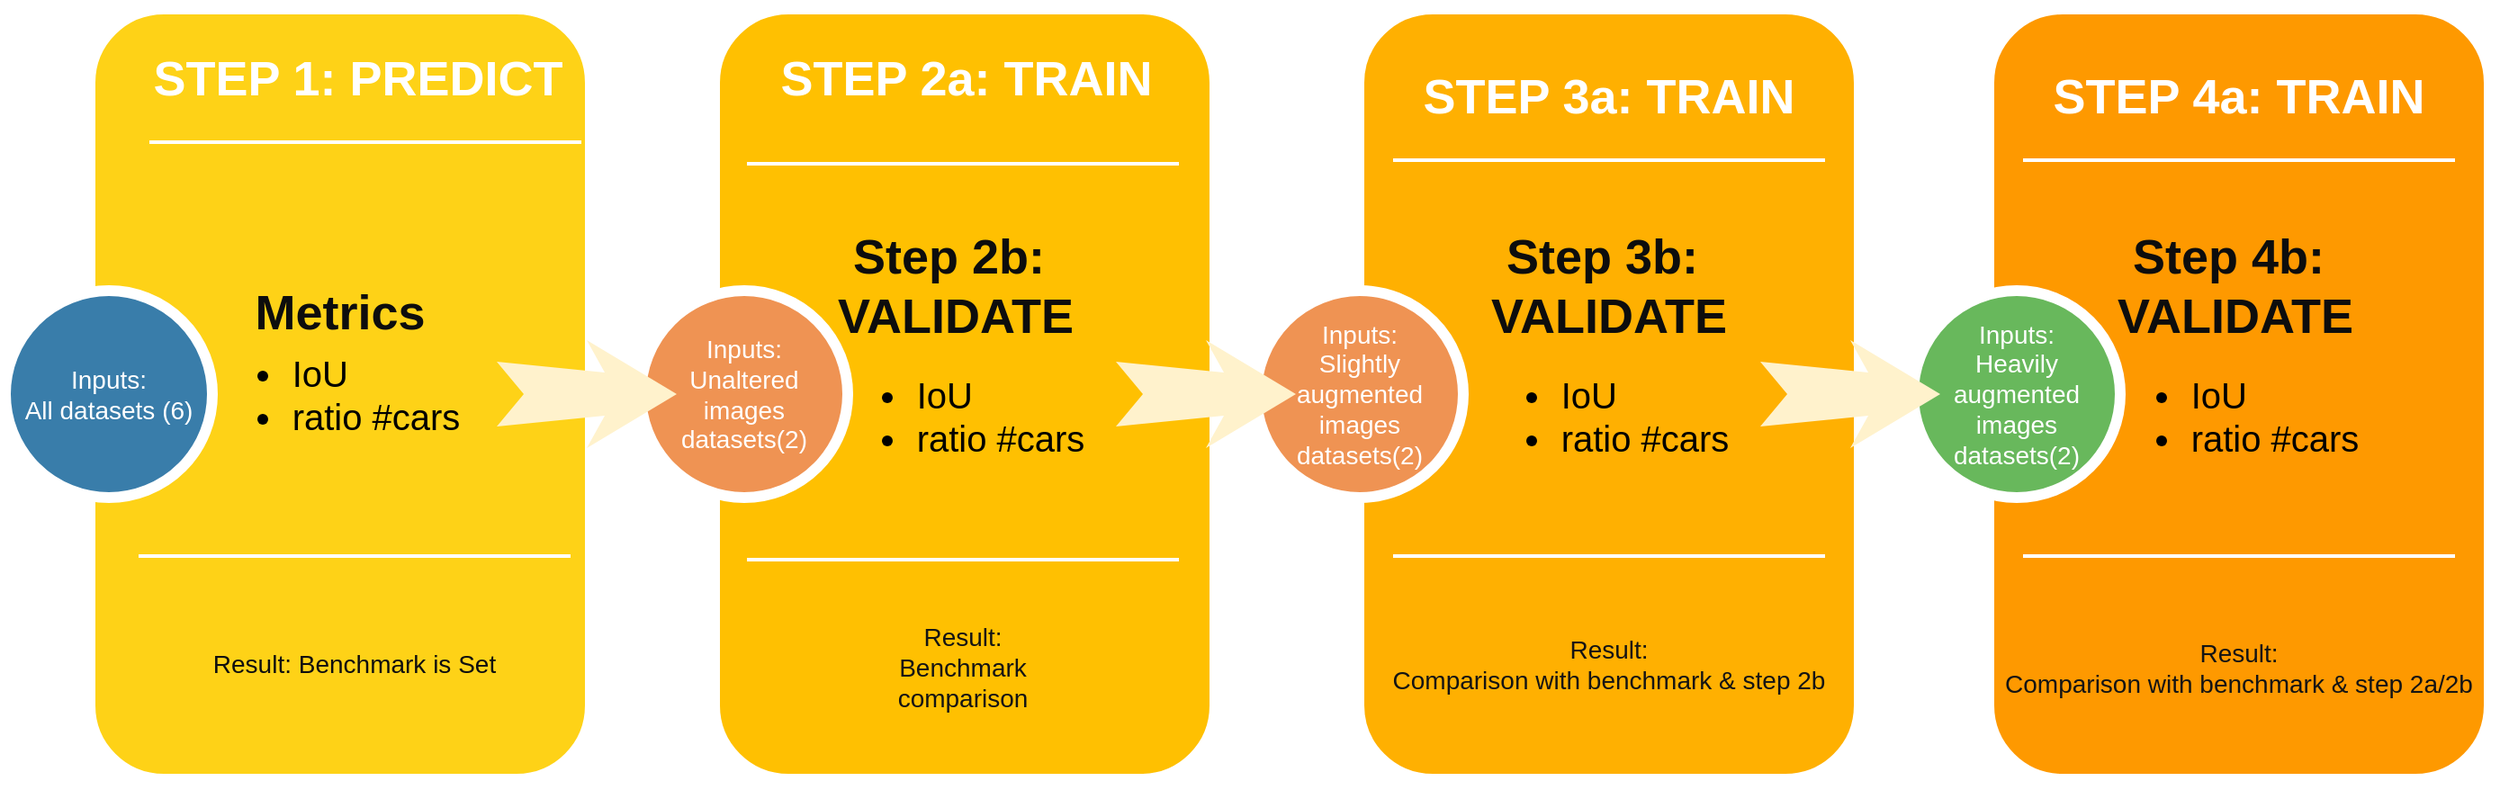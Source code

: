 <mxfile version="24.3.1" type="device">
  <diagram name="Page-1" id="12e1b939-464a-85fe-373e-61e167be1490">
    <mxGraphModel dx="2074" dy="1106" grid="1" gridSize="10" guides="1" tooltips="1" connect="1" arrows="1" fold="1" page="1" pageScale="1.5" pageWidth="1169" pageHeight="826" background="none" math="0" shadow="0">
      <root>
        <mxCell id="0" />
        <mxCell id="1" parent="0" />
        <mxCell id="60da8b9f42644d3a-2" value="&lt;div&gt;&lt;ul&gt;&lt;li&gt;&lt;div align=&quot;left&quot;&gt;IoU&lt;/div&gt;&lt;/li&gt;&lt;li&gt;ratio #cars&lt;/li&gt;&lt;/ul&gt;&lt;/div&gt;" style="whiteSpace=wrap;html=1;rounded=1;shadow=0;strokeWidth=8;fontSize=20;align=center;fillColor=#FED217;strokeColor=#FFFFFF;" parent="1" vertex="1">
          <mxGeometry x="217" y="90" width="280" height="430" as="geometry" />
        </mxCell>
        <mxCell id="60da8b9f42644d3a-7" value="" style="line;strokeWidth=2;html=1;rounded=0;shadow=0;fontSize=27;align=center;fillColor=none;strokeColor=#FFFFFF;" parent="1" vertex="1">
          <mxGeometry x="599" y="157" width="240" height="10" as="geometry" />
        </mxCell>
        <mxCell id="60da8b9f42644d3a-17" value="&lt;div&gt;&lt;br&gt;&lt;/div&gt;&lt;div&gt;&lt;ul&gt;&lt;li&gt;&lt;div align=&quot;left&quot;&gt;IoU&lt;/div&gt;&lt;/li&gt;&lt;li&gt;&lt;div align=&quot;left&quot;&gt;ratio #cars&lt;/div&gt;&lt;/li&gt;&lt;/ul&gt;&lt;/div&gt;" style="whiteSpace=wrap;html=1;rounded=1;shadow=0;strokeWidth=8;fontSize=20;align=center;fillColor=#FFC001;strokeColor=#FFFFFF;" parent="1" vertex="1">
          <mxGeometry x="564" y="90" width="280" height="430" as="geometry" />
        </mxCell>
        <mxCell id="60da8b9f42644d3a-19" value="&lt;div&gt;&lt;font color=&quot;#141414&quot;&gt;Result:&lt;br&gt;&lt;/font&gt;&lt;/div&gt;&lt;div&gt;&lt;font color=&quot;#141414&quot;&gt;Benchmark &lt;/font&gt;&lt;/div&gt;&lt;font color=&quot;#141414&quot;&gt;comparison&lt;/font&gt;" style="text;html=1;strokeColor=none;fillColor=none;align=center;verticalAlign=middle;whiteSpace=wrap;rounded=0;shadow=0;fontSize=14;fontColor=#FFFFFF;" parent="1" vertex="1">
          <mxGeometry x="563" y="412" width="280" height="90" as="geometry" />
        </mxCell>
        <mxCell id="60da8b9f42644d3a-20" value="" style="line;strokeWidth=2;html=1;rounded=0;shadow=0;fontSize=27;align=center;fillColor=none;strokeColor=#FFFFFF;" parent="1" vertex="1">
          <mxGeometry x="583" y="172" width="240" height="10" as="geometry" />
        </mxCell>
        <mxCell id="60da8b9f42644d3a-21" value="" style="line;strokeWidth=2;html=1;rounded=0;shadow=0;fontSize=27;align=center;fillColor=none;strokeColor=#FFFFFF;" parent="1" vertex="1">
          <mxGeometry x="583" y="392" width="240" height="10" as="geometry" />
        </mxCell>
        <mxCell id="60da8b9f42644d3a-22" value="Inputs:&lt;br&gt;All datasets (6)" style="ellipse;whiteSpace=wrap;html=1;rounded=0;shadow=0;strokeWidth=6;fontSize=14;align=center;fillColor=#397DAA;strokeColor=#FFFFFF;fontColor=#FFFFFF;" parent="1" vertex="1">
          <mxGeometry x="171" y="247.5" width="115" height="115" as="geometry" />
        </mxCell>
        <mxCell id="60da8b9f42644d3a-24" value="&lt;br&gt;&lt;div&gt;&lt;br&gt;&lt;/div&gt;&lt;div&gt;&lt;ul&gt;&lt;li&gt;&lt;div align=&quot;left&quot;&gt;IoU&lt;/div&gt;&lt;/li&gt;&lt;li&gt;&lt;div align=&quot;left&quot;&gt;ratio #cars&lt;/div&gt;&lt;/li&gt;&lt;/ul&gt;&lt;/div&gt;&lt;div&gt;&lt;br/&gt;&lt;/div&gt;" style="whiteSpace=wrap;html=1;rounded=1;shadow=0;strokeWidth=8;fontSize=20;align=center;fillColor=#FFB001;strokeColor=#FFFFFF;" parent="1" vertex="1">
          <mxGeometry x="922" y="90" width="280" height="430" as="geometry" />
        </mxCell>
        <mxCell id="60da8b9f42644d3a-25" value="STEP 3a: TRAIN" style="text;html=1;strokeColor=none;fillColor=none;align=center;verticalAlign=middle;whiteSpace=wrap;rounded=0;shadow=0;fontSize=27;fontColor=#FFFFFF;fontStyle=1" parent="1" vertex="1">
          <mxGeometry x="922" y="110" width="280" height="60" as="geometry" />
        </mxCell>
        <mxCell id="60da8b9f42644d3a-27" value="" style="line;strokeWidth=2;html=1;rounded=0;shadow=0;fontSize=27;align=center;fillColor=none;strokeColor=#FFFFFF;" parent="1" vertex="1">
          <mxGeometry x="942" y="170" width="240" height="10" as="geometry" />
        </mxCell>
        <mxCell id="60da8b9f42644d3a-28" value="" style="line;strokeWidth=2;html=1;rounded=0;shadow=0;fontSize=27;align=center;fillColor=none;strokeColor=#FFFFFF;" parent="1" vertex="1">
          <mxGeometry x="942" y="390" width="240" height="10" as="geometry" />
        </mxCell>
        <mxCell id="60da8b9f42644d3a-29" value="&lt;div&gt;Inputs:&lt;/div&gt;&lt;div&gt;Slightly&lt;/div&gt;&lt;div&gt;augmented &lt;br&gt;&lt;/div&gt;&lt;div&gt;images datasets(2)&lt;br&gt;&lt;/div&gt;" style="ellipse;whiteSpace=wrap;html=1;rounded=0;shadow=0;strokeWidth=6;fontSize=14;align=center;fillColor=#EF9353;strokeColor=#FFFFFF;fontColor=#FFFFFF;" parent="1" vertex="1">
          <mxGeometry x="866" y="247.5" width="115" height="115" as="geometry" />
        </mxCell>
        <mxCell id="60da8b9f42644d3a-31" value="&lt;br&gt;&lt;div&gt;&lt;br&gt;&lt;ul&gt;&lt;li&gt;&lt;div align=&quot;left&quot;&gt;IoU&lt;/div&gt;&lt;/li&gt;&lt;li&gt;&lt;div align=&quot;left&quot;&gt;ratio #cars&lt;/div&gt;&lt;/li&gt;&lt;/ul&gt;&lt;/div&gt;&lt;div&gt;&lt;br&gt;&lt;/div&gt;" style="whiteSpace=wrap;html=1;rounded=1;shadow=0;strokeWidth=8;fontSize=20;align=center;fillColor=#FE9900;strokeColor=#FFFFFF;" parent="1" vertex="1">
          <mxGeometry x="1272" y="90" width="280" height="430" as="geometry" />
        </mxCell>
        <mxCell id="60da8b9f42644d3a-32" value="STEP 4a: TRAIN" style="text;html=1;strokeColor=none;fillColor=none;align=center;verticalAlign=middle;whiteSpace=wrap;rounded=0;shadow=0;fontSize=27;fontColor=#FFFFFF;fontStyle=1" parent="1" vertex="1">
          <mxGeometry x="1272" y="110" width="280" height="60" as="geometry" />
        </mxCell>
        <mxCell id="60da8b9f42644d3a-34" value="" style="line;strokeWidth=2;html=1;rounded=0;shadow=0;fontSize=27;align=center;fillColor=none;strokeColor=#FFFFFF;" parent="1" vertex="1">
          <mxGeometry x="1292" y="170" width="240" height="10" as="geometry" />
        </mxCell>
        <mxCell id="60da8b9f42644d3a-35" value="" style="line;strokeWidth=2;html=1;rounded=0;shadow=0;fontSize=27;align=center;fillColor=none;strokeColor=#FFFFFF;" parent="1" vertex="1">
          <mxGeometry x="1292" y="390" width="240" height="10" as="geometry" />
        </mxCell>
        <mxCell id="60da8b9f42644d3a-36" value="&lt;div&gt;Inputs:&lt;/div&gt;&lt;div&gt;Heavily augmented images datasets(2)&lt;/div&gt;" style="ellipse;whiteSpace=wrap;html=1;rounded=0;shadow=0;strokeWidth=6;fontSize=14;align=center;fillColor=#68B85C;strokeColor=#FFFFFF;fontColor=#FFFFFF;" parent="1" vertex="1">
          <mxGeometry x="1231" y="247.5" width="115" height="115" as="geometry" />
        </mxCell>
        <mxCell id="0fvKCv0uIQVEETPmUQPy-1" value="STEP 1: PREDICT" style="text;html=1;strokeColor=none;fillColor=none;align=center;verticalAlign=middle;whiteSpace=wrap;rounded=0;shadow=0;fontSize=27;fontColor=#FFFFFF;fontStyle=1" parent="1" vertex="1">
          <mxGeometry x="227" y="100" width="280" height="60" as="geometry" />
        </mxCell>
        <mxCell id="0fvKCv0uIQVEETPmUQPy-2" value="" style="line;strokeWidth=2;html=1;rounded=0;shadow=0;fontSize=27;align=center;fillColor=none;strokeColor=#FFFFFF;" parent="1" vertex="1">
          <mxGeometry x="251" y="160" width="240" height="10" as="geometry" />
        </mxCell>
        <mxCell id="0fvKCv0uIQVEETPmUQPy-6" value="&lt;font color=&quot;#0f0f0f&quot;&gt;Result: Benchmark is Set&lt;br&gt;&lt;/font&gt;" style="text;html=1;strokeColor=none;fillColor=none;align=center;verticalAlign=middle;whiteSpace=wrap;rounded=0;shadow=0;fontSize=14;fontColor=#FFFFFF;" parent="1" vertex="1">
          <mxGeometry x="225" y="410" width="280" height="90" as="geometry" />
        </mxCell>
        <mxCell id="0fvKCv0uIQVEETPmUQPy-8" value="Inputs:&lt;br&gt;Unaltered&lt;br&gt;images datasets(2)" style="ellipse;whiteSpace=wrap;html=1;rounded=0;shadow=0;strokeWidth=6;fontSize=14;align=center;fillColor=#EF9353;strokeColor=#FFFFFF;fontColor=#FFFFFF;" parent="1" vertex="1">
          <mxGeometry x="524" y="247.5" width="115" height="115" as="geometry" />
        </mxCell>
        <mxCell id="0fvKCv0uIQVEETPmUQPy-7" value="" style="line;strokeWidth=2;html=1;rounded=0;shadow=0;fontSize=27;align=center;fillColor=none;strokeColor=#FFFFFF;" parent="1" vertex="1">
          <mxGeometry x="245" y="390" width="240" height="10" as="geometry" />
        </mxCell>
        <mxCell id="0fvKCv0uIQVEETPmUQPy-9" value="STEP 2a: TRAIN" style="text;html=1;strokeColor=none;fillColor=none;align=center;verticalAlign=middle;whiteSpace=wrap;rounded=0;shadow=0;fontSize=27;fontColor=#FFFFFF;fontStyle=1" parent="1" vertex="1">
          <mxGeometry x="565" y="100" width="280" height="60" as="geometry" />
        </mxCell>
        <mxCell id="60da8b9f42644d3a-23" value="" style="html=1;shadow=0;dashed=0;align=center;verticalAlign=middle;shape=mxgraph.arrows2.stylisedArrow;dy=0.6;dx=40;notch=15;feather=0.4;rounded=0;strokeWidth=1;fontSize=27;strokeColor=none;fillColor=#fff2cc;" parent="1" vertex="1">
          <mxGeometry x="788" y="275" width="100" height="60" as="geometry" />
        </mxCell>
        <mxCell id="0fvKCv0uIQVEETPmUQPy-10" value="" style="html=1;shadow=0;dashed=0;align=center;verticalAlign=middle;shape=mxgraph.arrows2.stylisedArrow;dy=0.6;dx=40;notch=15;feather=0.4;rounded=0;strokeWidth=1;fontSize=27;strokeColor=none;fillColor=#fff2cc;" parent="1" vertex="1">
          <mxGeometry x="444" y="275" width="100" height="60" as="geometry" />
        </mxCell>
        <mxCell id="0fvKCv0uIQVEETPmUQPy-11" value="&lt;div&gt;&lt;font color=&quot;#141414&quot;&gt;Result:&lt;/font&gt;&lt;/div&gt;&lt;font color=&quot;#141414&quot;&gt;Comparison with benchmark &amp;amp; step 2b&lt;br&gt;&lt;/font&gt;" style="text;html=1;strokeColor=none;fillColor=none;align=center;verticalAlign=middle;whiteSpace=wrap;rounded=0;shadow=0;fontSize=14;fontColor=#FFFFFF;" parent="1" vertex="1">
          <mxGeometry x="922" y="410" width="280" height="90" as="geometry" />
        </mxCell>
        <mxCell id="0fvKCv0uIQVEETPmUQPy-12" value="&lt;div&gt;&lt;font color=&quot;#141414&quot;&gt;Result:&lt;/font&gt;&lt;/div&gt;&lt;font color=&quot;#141414&quot;&gt;Comparison with benchmark &amp;amp; step 2a/2b&lt;br&gt;&lt;/font&gt;" style="text;html=1;strokeColor=none;fillColor=none;align=center;verticalAlign=middle;whiteSpace=wrap;rounded=0;shadow=0;fontSize=14;fontColor=#FFFFFF;" parent="1" vertex="1">
          <mxGeometry x="1272" y="412" width="280" height="90" as="geometry" />
        </mxCell>
        <mxCell id="0fvKCv0uIQVEETPmUQPy-13" value="" style="html=1;shadow=0;dashed=0;align=center;verticalAlign=middle;shape=mxgraph.arrows2.stylisedArrow;dy=0.6;dx=40;notch=15;feather=0.4;rounded=0;strokeWidth=1;fontSize=27;strokeColor=none;fillColor=#fff2cc;" parent="1" vertex="1">
          <mxGeometry x="1146" y="275" width="100" height="60" as="geometry" />
        </mxCell>
        <mxCell id="0fvKCv0uIQVEETPmUQPy-15" value="&lt;div&gt;Step 2b:&amp;nbsp;&lt;/div&gt;&lt;div&gt;VALIDATE&lt;/div&gt;" style="text;html=1;strokeColor=none;fillColor=none;align=center;verticalAlign=middle;whiteSpace=wrap;rounded=0;shadow=0;fontSize=27;fontColor=#0D0D0D;fontStyle=1" parent="1" vertex="1">
          <mxGeometry x="559" y="215" width="280" height="60" as="geometry" />
        </mxCell>
        <mxCell id="0fvKCv0uIQVEETPmUQPy-18" value="Metrics" style="text;html=1;strokeColor=none;fillColor=none;align=center;verticalAlign=middle;whiteSpace=wrap;rounded=0;shadow=0;fontSize=27;fontColor=#0D0D0D;fontStyle=1" parent="1" vertex="1">
          <mxGeometry x="217" y="230" width="280" height="60" as="geometry" />
        </mxCell>
        <mxCell id="0fvKCv0uIQVEETPmUQPy-20" value="&lt;div&gt;Step 3b:&amp;nbsp;&lt;/div&gt;&lt;div&gt;VALIDATE&lt;/div&gt;" style="text;html=1;strokeColor=none;fillColor=none;align=center;verticalAlign=middle;whiteSpace=wrap;rounded=0;shadow=0;fontSize=27;fontColor=#0D0D0D;fontStyle=1" parent="1" vertex="1">
          <mxGeometry x="922" y="215" width="280" height="60" as="geometry" />
        </mxCell>
        <mxCell id="0fvKCv0uIQVEETPmUQPy-21" value="&lt;div&gt;Step 4b:&amp;nbsp;&lt;/div&gt;&lt;div&gt;VALIDATE&lt;/div&gt;" style="text;html=1;strokeColor=none;fillColor=none;align=center;verticalAlign=middle;whiteSpace=wrap;rounded=0;shadow=0;fontSize=27;fontColor=#0D0D0D;fontStyle=1" parent="1" vertex="1">
          <mxGeometry x="1270" y="215" width="280" height="60" as="geometry" />
        </mxCell>
      </root>
    </mxGraphModel>
  </diagram>
</mxfile>
